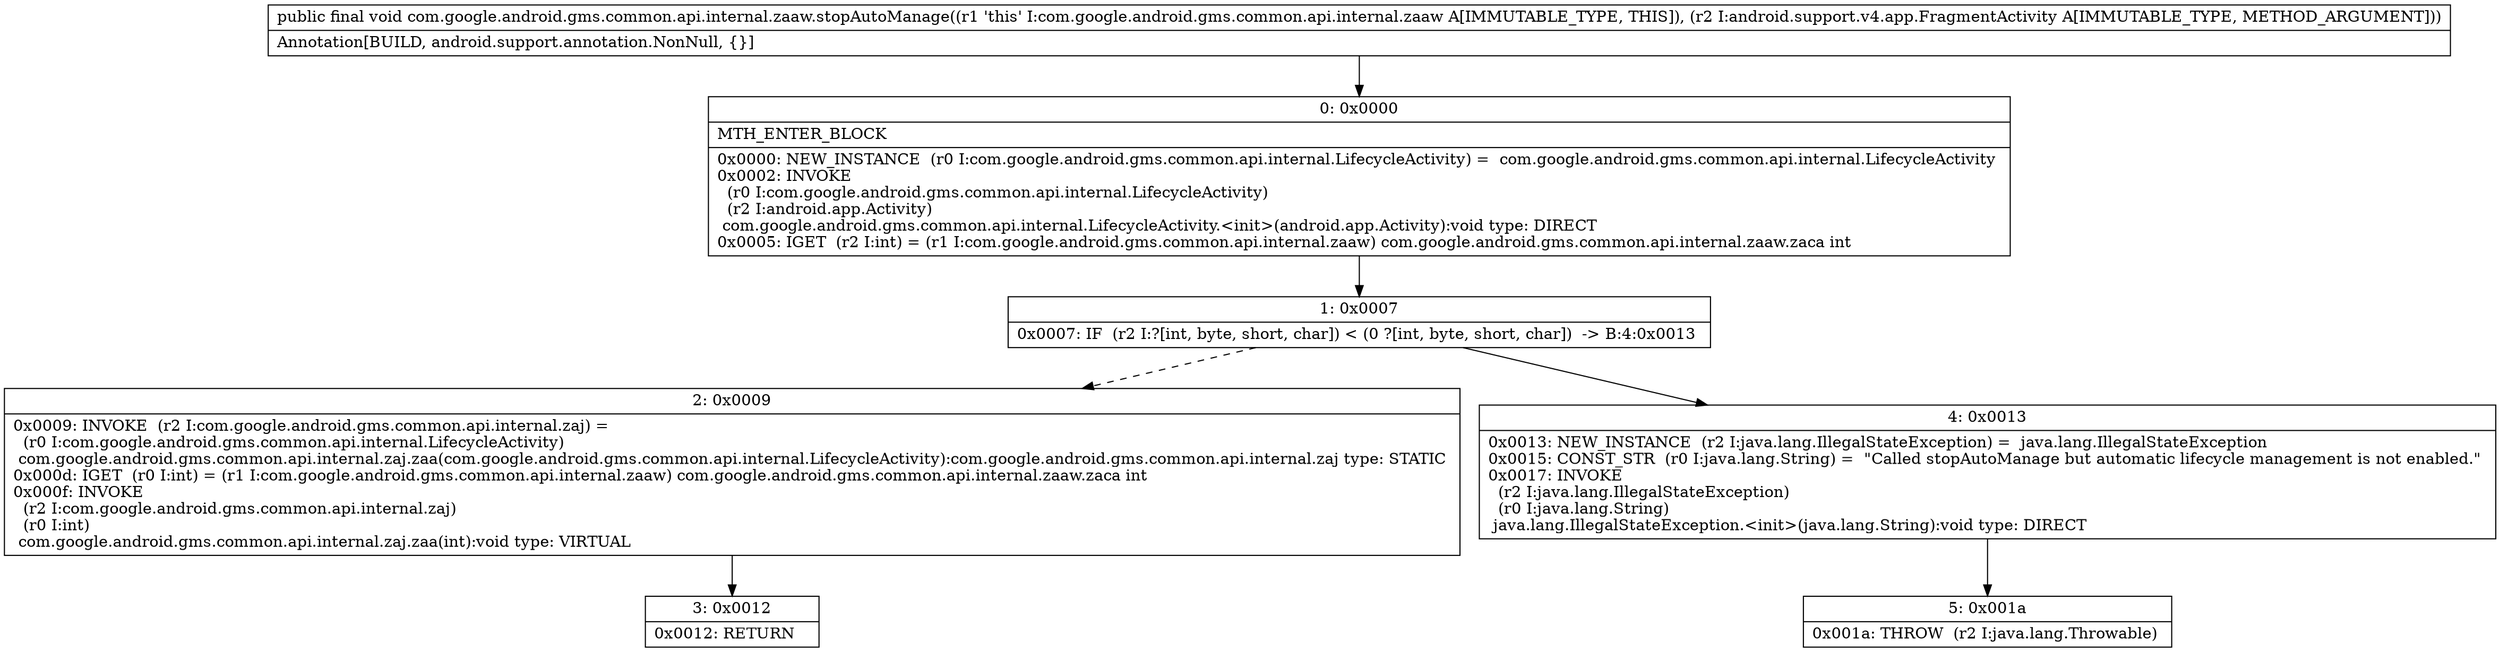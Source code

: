digraph "CFG forcom.google.android.gms.common.api.internal.zaaw.stopAutoManage(Landroid\/support\/v4\/app\/FragmentActivity;)V" {
Node_0 [shape=record,label="{0\:\ 0x0000|MTH_ENTER_BLOCK\l|0x0000: NEW_INSTANCE  (r0 I:com.google.android.gms.common.api.internal.LifecycleActivity) =  com.google.android.gms.common.api.internal.LifecycleActivity \l0x0002: INVOKE  \l  (r0 I:com.google.android.gms.common.api.internal.LifecycleActivity)\l  (r2 I:android.app.Activity)\l com.google.android.gms.common.api.internal.LifecycleActivity.\<init\>(android.app.Activity):void type: DIRECT \l0x0005: IGET  (r2 I:int) = (r1 I:com.google.android.gms.common.api.internal.zaaw) com.google.android.gms.common.api.internal.zaaw.zaca int \l}"];
Node_1 [shape=record,label="{1\:\ 0x0007|0x0007: IF  (r2 I:?[int, byte, short, char]) \< (0 ?[int, byte, short, char])  \-\> B:4:0x0013 \l}"];
Node_2 [shape=record,label="{2\:\ 0x0009|0x0009: INVOKE  (r2 I:com.google.android.gms.common.api.internal.zaj) = \l  (r0 I:com.google.android.gms.common.api.internal.LifecycleActivity)\l com.google.android.gms.common.api.internal.zaj.zaa(com.google.android.gms.common.api.internal.LifecycleActivity):com.google.android.gms.common.api.internal.zaj type: STATIC \l0x000d: IGET  (r0 I:int) = (r1 I:com.google.android.gms.common.api.internal.zaaw) com.google.android.gms.common.api.internal.zaaw.zaca int \l0x000f: INVOKE  \l  (r2 I:com.google.android.gms.common.api.internal.zaj)\l  (r0 I:int)\l com.google.android.gms.common.api.internal.zaj.zaa(int):void type: VIRTUAL \l}"];
Node_3 [shape=record,label="{3\:\ 0x0012|0x0012: RETURN   \l}"];
Node_4 [shape=record,label="{4\:\ 0x0013|0x0013: NEW_INSTANCE  (r2 I:java.lang.IllegalStateException) =  java.lang.IllegalStateException \l0x0015: CONST_STR  (r0 I:java.lang.String) =  \"Called stopAutoManage but automatic lifecycle management is not enabled.\" \l0x0017: INVOKE  \l  (r2 I:java.lang.IllegalStateException)\l  (r0 I:java.lang.String)\l java.lang.IllegalStateException.\<init\>(java.lang.String):void type: DIRECT \l}"];
Node_5 [shape=record,label="{5\:\ 0x001a|0x001a: THROW  (r2 I:java.lang.Throwable) \l}"];
MethodNode[shape=record,label="{public final void com.google.android.gms.common.api.internal.zaaw.stopAutoManage((r1 'this' I:com.google.android.gms.common.api.internal.zaaw A[IMMUTABLE_TYPE, THIS]), (r2 I:android.support.v4.app.FragmentActivity A[IMMUTABLE_TYPE, METHOD_ARGUMENT]))  | Annotation[BUILD, android.support.annotation.NonNull, \{\}]\l}"];
MethodNode -> Node_0;
Node_0 -> Node_1;
Node_1 -> Node_2[style=dashed];
Node_1 -> Node_4;
Node_2 -> Node_3;
Node_4 -> Node_5;
}


